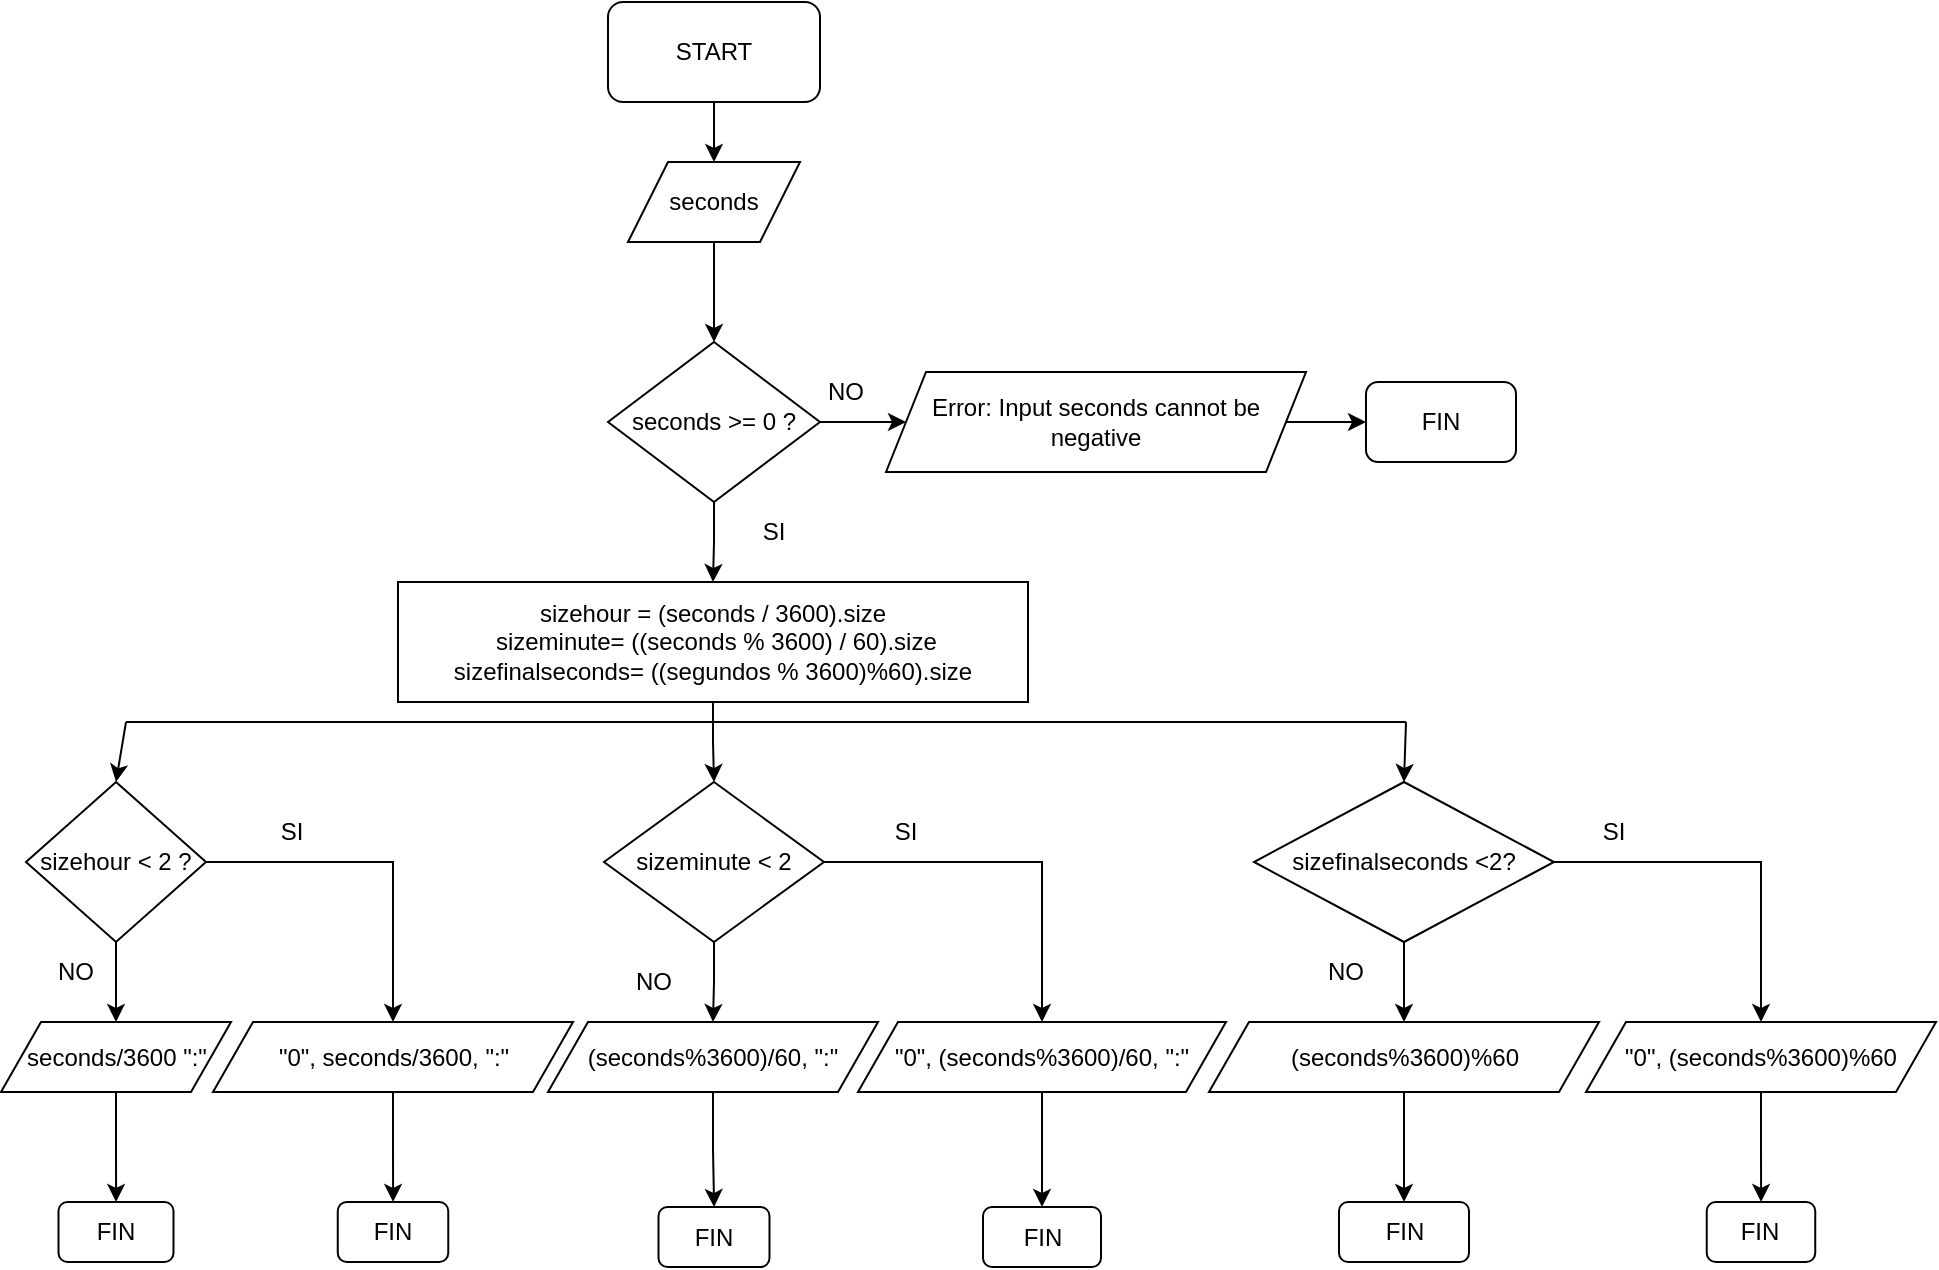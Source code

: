 <mxfile version="24.4.0" type="github">
  <diagram id="vlHtvx4iaLJU1_qLbznJ" name="EXERCISE-8">
    <mxGraphModel dx="1120" dy="434" grid="1" gridSize="10" guides="1" tooltips="1" connect="1" arrows="1" fold="1" page="1" pageScale="1" pageWidth="827" pageHeight="1169" math="0" shadow="0">
      <root>
        <mxCell id="0" />
        <mxCell id="1" parent="0" />
        <mxCell id="-bCjfBmUpRdGnE4IvkYQ-1" value="" style="edgeStyle=orthogonalEdgeStyle;rounded=0;orthogonalLoop=1;jettySize=auto;html=1;" parent="1" source="dRWrJr_iiuB6LeCtX3rQ-1" target="dRWrJr_iiuB6LeCtX3rQ-2" edge="1">
          <mxGeometry relative="1" as="geometry" />
        </mxCell>
        <mxCell id="dRWrJr_iiuB6LeCtX3rQ-1" value="START" style="rounded=1;whiteSpace=wrap;html=1;" parent="1" vertex="1">
          <mxGeometry x="361" y="40" width="106" height="50" as="geometry" />
        </mxCell>
        <mxCell id="JhGVobaEzFI4ewdK3VO--2" value="" style="edgeStyle=orthogonalEdgeStyle;rounded=0;orthogonalLoop=1;jettySize=auto;html=1;" parent="1" source="dRWrJr_iiuB6LeCtX3rQ-2" target="JhGVobaEzFI4ewdK3VO--1" edge="1">
          <mxGeometry relative="1" as="geometry" />
        </mxCell>
        <mxCell id="dRWrJr_iiuB6LeCtX3rQ-2" value="seconds" style="shape=parallelogram;perimeter=parallelogramPerimeter;whiteSpace=wrap;html=1;fixedSize=1;" parent="1" vertex="1">
          <mxGeometry x="371" y="120" width="86" height="40" as="geometry" />
        </mxCell>
        <mxCell id="JhGVobaEzFI4ewdK3VO--4" value="" style="edgeStyle=orthogonalEdgeStyle;rounded=0;orthogonalLoop=1;jettySize=auto;html=1;" parent="1" source="JhGVobaEzFI4ewdK3VO--1" target="JhGVobaEzFI4ewdK3VO--3" edge="1">
          <mxGeometry relative="1" as="geometry" />
        </mxCell>
        <mxCell id="JhGVobaEzFI4ewdK3VO--10" value="" style="edgeStyle=orthogonalEdgeStyle;rounded=0;orthogonalLoop=1;jettySize=auto;html=1;" parent="1" source="JhGVobaEzFI4ewdK3VO--1" target="JhGVobaEzFI4ewdK3VO--9" edge="1">
          <mxGeometry relative="1" as="geometry" />
        </mxCell>
        <mxCell id="JhGVobaEzFI4ewdK3VO--1" value="seconds &amp;gt;= 0 ?" style="rhombus;whiteSpace=wrap;html=1;" parent="1" vertex="1">
          <mxGeometry x="361" y="210" width="106" height="80" as="geometry" />
        </mxCell>
        <mxCell id="JhGVobaEzFI4ewdK3VO--6" value="" style="edgeStyle=orthogonalEdgeStyle;rounded=0;orthogonalLoop=1;jettySize=auto;html=1;" parent="1" source="JhGVobaEzFI4ewdK3VO--3" target="JhGVobaEzFI4ewdK3VO--5" edge="1">
          <mxGeometry relative="1" as="geometry" />
        </mxCell>
        <mxCell id="JhGVobaEzFI4ewdK3VO--3" value="Error: Input seconds cannot be negative" style="shape=parallelogram;perimeter=parallelogramPerimeter;whiteSpace=wrap;html=1;fixedSize=1;" parent="1" vertex="1">
          <mxGeometry x="500" y="225" width="210" height="50" as="geometry" />
        </mxCell>
        <mxCell id="JhGVobaEzFI4ewdK3VO--5" value="FIN" style="rounded=1;whiteSpace=wrap;html=1;" parent="1" vertex="1">
          <mxGeometry x="740" y="230" width="75" height="40" as="geometry" />
        </mxCell>
        <mxCell id="JhGVobaEzFI4ewdK3VO--45" value="" style="edgeStyle=orthogonalEdgeStyle;rounded=0;orthogonalLoop=1;jettySize=auto;html=1;" parent="1" source="JhGVobaEzFI4ewdK3VO--9" target="JhGVobaEzFI4ewdK3VO--22" edge="1">
          <mxGeometry relative="1" as="geometry" />
        </mxCell>
        <mxCell id="JhGVobaEzFI4ewdK3VO--9" value="sizehour = (seconds / 3600).size&lt;div&gt;&amp;nbsp;sizeminute= ((seconds % 3600) / 60).size&lt;/div&gt;&lt;div&gt;sizefinalseconds= ((segundos % 3600)%60).size&lt;/div&gt;" style="whiteSpace=wrap;html=1;" parent="1" vertex="1">
          <mxGeometry x="256" y="330" width="315" height="60" as="geometry" />
        </mxCell>
        <mxCell id="JhGVobaEzFI4ewdK3VO--40" value="" style="edgeStyle=orthogonalEdgeStyle;rounded=0;orthogonalLoop=1;jettySize=auto;html=1;" parent="1" source="JhGVobaEzFI4ewdK3VO--11" target="JhGVobaEzFI4ewdK3VO--18" edge="1">
          <mxGeometry relative="1" as="geometry" />
        </mxCell>
        <mxCell id="JhGVobaEzFI4ewdK3VO--42" value="" style="edgeStyle=orthogonalEdgeStyle;rounded=0;orthogonalLoop=1;jettySize=auto;html=1;" parent="1" source="JhGVobaEzFI4ewdK3VO--11" target="JhGVobaEzFI4ewdK3VO--14" edge="1">
          <mxGeometry relative="1" as="geometry" />
        </mxCell>
        <mxCell id="JhGVobaEzFI4ewdK3VO--11" value="sizehour &amp;lt; 2 ?" style="rhombus;whiteSpace=wrap;html=1;" parent="1" vertex="1">
          <mxGeometry x="70" y="430" width="90" height="80" as="geometry" />
        </mxCell>
        <mxCell id="JhGVobaEzFI4ewdK3VO--44" value="" style="edgeStyle=orthogonalEdgeStyle;rounded=0;orthogonalLoop=1;jettySize=auto;html=1;" parent="1" source="JhGVobaEzFI4ewdK3VO--14" target="JhGVobaEzFI4ewdK3VO--20" edge="1">
          <mxGeometry relative="1" as="geometry" />
        </mxCell>
        <mxCell id="JhGVobaEzFI4ewdK3VO--14" value="&quot;0&quot;, seconds/3600, &quot;:&quot;" style="shape=parallelogram;perimeter=parallelogramPerimeter;whiteSpace=wrap;html=1;fixedSize=1;" parent="1" vertex="1">
          <mxGeometry x="163.5" y="550" width="180" height="35" as="geometry" />
        </mxCell>
        <mxCell id="JhGVobaEzFI4ewdK3VO--16" value="FIN" style="rounded=1;whiteSpace=wrap;html=1;" parent="1" vertex="1">
          <mxGeometry x="86.25" y="640" width="57.5" height="30" as="geometry" />
        </mxCell>
        <mxCell id="JhGVobaEzFI4ewdK3VO--41" value="" style="edgeStyle=orthogonalEdgeStyle;rounded=0;orthogonalLoop=1;jettySize=auto;html=1;" parent="1" source="JhGVobaEzFI4ewdK3VO--18" target="JhGVobaEzFI4ewdK3VO--16" edge="1">
          <mxGeometry relative="1" as="geometry" />
        </mxCell>
        <mxCell id="JhGVobaEzFI4ewdK3VO--18" value="seconds/3600 &quot;:&quot;" style="shape=parallelogram;perimeter=parallelogramPerimeter;whiteSpace=wrap;html=1;fixedSize=1;" parent="1" vertex="1">
          <mxGeometry x="57.5" y="550" width="115" height="35" as="geometry" />
        </mxCell>
        <mxCell id="JhGVobaEzFI4ewdK3VO--20" value="FIN" style="rounded=1;whiteSpace=wrap;html=1;" parent="1" vertex="1">
          <mxGeometry x="225.88" y="640" width="55.25" height="30" as="geometry" />
        </mxCell>
        <mxCell id="JhGVobaEzFI4ewdK3VO--24" value="" style="edgeStyle=orthogonalEdgeStyle;rounded=0;orthogonalLoop=1;jettySize=auto;html=1;" parent="1" source="JhGVobaEzFI4ewdK3VO--22" target="JhGVobaEzFI4ewdK3VO--23" edge="1">
          <mxGeometry relative="1" as="geometry" />
        </mxCell>
        <mxCell id="JhGVobaEzFI4ewdK3VO--28" value="" style="edgeStyle=orthogonalEdgeStyle;rounded=0;orthogonalLoop=1;jettySize=auto;html=1;" parent="1" source="JhGVobaEzFI4ewdK3VO--22" target="JhGVobaEzFI4ewdK3VO--27" edge="1">
          <mxGeometry relative="1" as="geometry" />
        </mxCell>
        <mxCell id="JhGVobaEzFI4ewdK3VO--22" value="sizeminute &amp;lt; 2" style="rhombus;whiteSpace=wrap;html=1;" parent="1" vertex="1">
          <mxGeometry x="359" y="430" width="110" height="80" as="geometry" />
        </mxCell>
        <mxCell id="JhGVobaEzFI4ewdK3VO--26" value="" style="edgeStyle=orthogonalEdgeStyle;rounded=0;orthogonalLoop=1;jettySize=auto;html=1;" parent="1" source="JhGVobaEzFI4ewdK3VO--23" target="JhGVobaEzFI4ewdK3VO--25" edge="1">
          <mxGeometry relative="1" as="geometry" />
        </mxCell>
        <mxCell id="JhGVobaEzFI4ewdK3VO--23" value="(seconds%3600)/60, &quot;:&quot;" style="shape=parallelogram;perimeter=parallelogramPerimeter;whiteSpace=wrap;html=1;fixedSize=1;" parent="1" vertex="1">
          <mxGeometry x="331" y="550" width="165" height="35" as="geometry" />
        </mxCell>
        <mxCell id="JhGVobaEzFI4ewdK3VO--25" value="FIN" style="rounded=1;whiteSpace=wrap;html=1;" parent="1" vertex="1">
          <mxGeometry x="386.25" y="642.5" width="55.5" height="30" as="geometry" />
        </mxCell>
        <mxCell id="JhGVobaEzFI4ewdK3VO--30" value="" style="edgeStyle=orthogonalEdgeStyle;rounded=0;orthogonalLoop=1;jettySize=auto;html=1;" parent="1" source="JhGVobaEzFI4ewdK3VO--27" target="JhGVobaEzFI4ewdK3VO--29" edge="1">
          <mxGeometry relative="1" as="geometry" />
        </mxCell>
        <mxCell id="JhGVobaEzFI4ewdK3VO--27" value="&quot;0&quot;, (seconds%3600)/60, &quot;:&quot;" style="shape=parallelogram;perimeter=parallelogramPerimeter;whiteSpace=wrap;html=1;fixedSize=1;" parent="1" vertex="1">
          <mxGeometry x="486" y="550" width="184" height="35" as="geometry" />
        </mxCell>
        <mxCell id="JhGVobaEzFI4ewdK3VO--29" value="FIN" style="rounded=1;whiteSpace=wrap;html=1;" parent="1" vertex="1">
          <mxGeometry x="548.5" y="642.5" width="59" height="30" as="geometry" />
        </mxCell>
        <mxCell id="JhGVobaEzFI4ewdK3VO--33" value="" style="edgeStyle=orthogonalEdgeStyle;rounded=0;orthogonalLoop=1;jettySize=auto;html=1;" parent="1" source="JhGVobaEzFI4ewdK3VO--31" target="JhGVobaEzFI4ewdK3VO--32" edge="1">
          <mxGeometry relative="1" as="geometry" />
        </mxCell>
        <mxCell id="JhGVobaEzFI4ewdK3VO--37" value="" style="edgeStyle=orthogonalEdgeStyle;rounded=0;orthogonalLoop=1;jettySize=auto;html=1;" parent="1" source="JhGVobaEzFI4ewdK3VO--31" target="JhGVobaEzFI4ewdK3VO--36" edge="1">
          <mxGeometry relative="1" as="geometry" />
        </mxCell>
        <mxCell id="JhGVobaEzFI4ewdK3VO--31" value="sizefinalseconds &amp;lt;2?" style="rhombus;whiteSpace=wrap;html=1;" parent="1" vertex="1">
          <mxGeometry x="684" y="430" width="150" height="80" as="geometry" />
        </mxCell>
        <mxCell id="JhGVobaEzFI4ewdK3VO--35" value="" style="edgeStyle=orthogonalEdgeStyle;rounded=0;orthogonalLoop=1;jettySize=auto;html=1;" parent="1" source="JhGVobaEzFI4ewdK3VO--32" target="JhGVobaEzFI4ewdK3VO--34" edge="1">
          <mxGeometry relative="1" as="geometry" />
        </mxCell>
        <mxCell id="JhGVobaEzFI4ewdK3VO--32" value="&quot;0&quot;, (seconds%3600)%60" style="shape=parallelogram;perimeter=parallelogramPerimeter;whiteSpace=wrap;html=1;fixedSize=1;" parent="1" vertex="1">
          <mxGeometry x="850" y="550" width="175" height="35" as="geometry" />
        </mxCell>
        <mxCell id="JhGVobaEzFI4ewdK3VO--34" value="FIN" style="rounded=1;whiteSpace=wrap;html=1;" parent="1" vertex="1">
          <mxGeometry x="910.37" y="640" width="54.25" height="30" as="geometry" />
        </mxCell>
        <mxCell id="JhGVobaEzFI4ewdK3VO--39" value="" style="edgeStyle=orthogonalEdgeStyle;rounded=0;orthogonalLoop=1;jettySize=auto;html=1;" parent="1" source="JhGVobaEzFI4ewdK3VO--36" target="JhGVobaEzFI4ewdK3VO--38" edge="1">
          <mxGeometry relative="1" as="geometry" />
        </mxCell>
        <mxCell id="JhGVobaEzFI4ewdK3VO--36" value="(seconds%3600)%60" style="shape=parallelogram;perimeter=parallelogramPerimeter;whiteSpace=wrap;html=1;fixedSize=1;" parent="1" vertex="1">
          <mxGeometry x="661.5" y="550" width="195" height="35" as="geometry" />
        </mxCell>
        <mxCell id="JhGVobaEzFI4ewdK3VO--38" value="FIN" style="rounded=1;whiteSpace=wrap;html=1;" parent="1" vertex="1">
          <mxGeometry x="726.5" y="640" width="65" height="30" as="geometry" />
        </mxCell>
        <mxCell id="JhGVobaEzFI4ewdK3VO--46" value="" style="endArrow=none;html=1;rounded=0;" parent="1" edge="1">
          <mxGeometry width="50" height="50" relative="1" as="geometry">
            <mxPoint x="120" y="400" as="sourcePoint" />
            <mxPoint x="760" y="400" as="targetPoint" />
          </mxGeometry>
        </mxCell>
        <mxCell id="JhGVobaEzFI4ewdK3VO--47" value="" style="endArrow=classic;html=1;rounded=0;entryX=0.5;entryY=0;entryDx=0;entryDy=0;" parent="1" target="JhGVobaEzFI4ewdK3VO--11" edge="1">
          <mxGeometry width="50" height="50" relative="1" as="geometry">
            <mxPoint x="120" y="400" as="sourcePoint" />
            <mxPoint x="360" y="510" as="targetPoint" />
          </mxGeometry>
        </mxCell>
        <mxCell id="JhGVobaEzFI4ewdK3VO--48" value="" style="endArrow=classic;html=1;rounded=0;entryX=0.5;entryY=0;entryDx=0;entryDy=0;" parent="1" target="JhGVobaEzFI4ewdK3VO--31" edge="1">
          <mxGeometry width="50" height="50" relative="1" as="geometry">
            <mxPoint x="760" y="400" as="sourcePoint" />
            <mxPoint x="360" y="410" as="targetPoint" />
          </mxGeometry>
        </mxCell>
        <mxCell id="JhGVobaEzFI4ewdK3VO--49" value="NO" style="text;strokeColor=none;align=center;fillColor=none;html=1;verticalAlign=middle;whiteSpace=wrap;rounded=0;" parent="1" vertex="1">
          <mxGeometry x="450" y="220" width="60" height="30" as="geometry" />
        </mxCell>
        <mxCell id="JhGVobaEzFI4ewdK3VO--50" value="NO" style="text;strokeColor=none;align=center;fillColor=none;html=1;verticalAlign=middle;whiteSpace=wrap;rounded=0;" parent="1" vertex="1">
          <mxGeometry x="70" y="510" width="50" height="30" as="geometry" />
        </mxCell>
        <mxCell id="JhGVobaEzFI4ewdK3VO--51" value="NO" style="text;strokeColor=none;align=center;fillColor=none;html=1;verticalAlign=middle;whiteSpace=wrap;rounded=0;" parent="1" vertex="1">
          <mxGeometry x="354" y="515" width="60" height="30" as="geometry" />
        </mxCell>
        <mxCell id="JhGVobaEzFI4ewdK3VO--52" value="NO" style="text;strokeColor=none;align=center;fillColor=none;html=1;verticalAlign=middle;whiteSpace=wrap;rounded=0;" parent="1" vertex="1">
          <mxGeometry x="700" y="510" width="60" height="30" as="geometry" />
        </mxCell>
        <mxCell id="JhGVobaEzFI4ewdK3VO--53" value="SI" style="text;strokeColor=none;align=center;fillColor=none;html=1;verticalAlign=middle;whiteSpace=wrap;rounded=0;" parent="1" vertex="1">
          <mxGeometry x="414" y="290" width="60" height="30" as="geometry" />
        </mxCell>
        <mxCell id="JhGVobaEzFI4ewdK3VO--54" value="SI" style="text;strokeColor=none;align=center;fillColor=none;html=1;verticalAlign=middle;whiteSpace=wrap;rounded=0;" parent="1" vertex="1">
          <mxGeometry x="480" y="440" width="60" height="30" as="geometry" />
        </mxCell>
        <mxCell id="JhGVobaEzFI4ewdK3VO--55" value="SI" style="text;strokeColor=none;align=center;fillColor=none;html=1;verticalAlign=middle;whiteSpace=wrap;rounded=0;" parent="1" vertex="1">
          <mxGeometry x="834" y="440" width="60" height="30" as="geometry" />
        </mxCell>
        <mxCell id="JhGVobaEzFI4ewdK3VO--56" value="SI" style="text;strokeColor=none;align=center;fillColor=none;html=1;verticalAlign=middle;whiteSpace=wrap;rounded=0;" parent="1" vertex="1">
          <mxGeometry x="172.5" y="440" width="60" height="30" as="geometry" />
        </mxCell>
      </root>
    </mxGraphModel>
  </diagram>
</mxfile>
